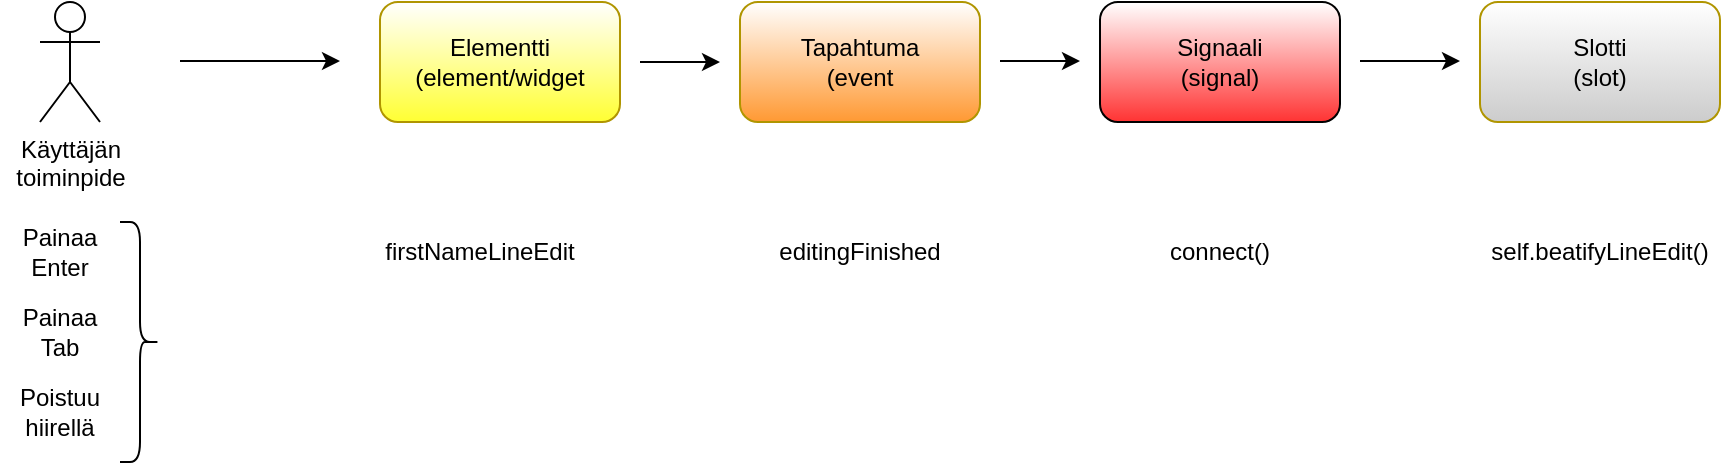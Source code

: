 <mxfile version="24.7.17">
  <diagram name="Page-1" id="IRfoLoD9YuWxFBeTS77E">
    <mxGraphModel dx="1434" dy="956" grid="1" gridSize="10" guides="1" tooltips="1" connect="1" arrows="1" fold="1" page="1" pageScale="1" pageWidth="1169" pageHeight="827" math="0" shadow="0">
      <root>
        <mxCell id="0" />
        <mxCell id="1" parent="0" />
        <mxCell id="EIH9bf3S5vhwDd3wQUSE-1" value="Käyttäjän&lt;div&gt;toiminpide&lt;/div&gt;" style="shape=umlActor;verticalLabelPosition=bottom;verticalAlign=top;html=1;outlineConnect=0;" vertex="1" parent="1">
          <mxGeometry x="50" y="170" width="30" height="60" as="geometry" />
        </mxCell>
        <mxCell id="EIH9bf3S5vhwDd3wQUSE-2" value="" style="endArrow=classic;html=1;rounded=0;" edge="1" parent="1">
          <mxGeometry width="50" height="50" relative="1" as="geometry">
            <mxPoint x="140" y="199.5" as="sourcePoint" />
            <mxPoint x="200" y="199.5" as="targetPoint" />
            <Array as="points">
              <mxPoint x="170" y="199.5" />
              <mxPoint x="120" y="199.5" />
            </Array>
          </mxGeometry>
        </mxCell>
        <mxCell id="EIH9bf3S5vhwDd3wQUSE-3" value="Elementti&lt;div&gt;(element/widget&lt;/div&gt;" style="rounded=1;whiteSpace=wrap;html=1;fillColor=#FFFFFF;fontColor=#000000;strokeColor=#B09500;gradientColor=#FFFF33;" vertex="1" parent="1">
          <mxGeometry x="220" y="170" width="120" height="60" as="geometry" />
        </mxCell>
        <mxCell id="EIH9bf3S5vhwDd3wQUSE-5" value="Tapahtuma&lt;div&gt;(event&lt;/div&gt;" style="rounded=1;whiteSpace=wrap;html=1;fillColor=#FFFFFF;fontColor=#000000;strokeColor=#B09500;gradientColor=#FF9933;" vertex="1" parent="1">
          <mxGeometry x="400" y="170" width="120" height="60" as="geometry" />
        </mxCell>
        <mxCell id="EIH9bf3S5vhwDd3wQUSE-6" value="Signaali&lt;div&gt;(signal)&lt;/div&gt;" style="rounded=1;whiteSpace=wrap;html=1;gradientColor=#FF3333;" vertex="1" parent="1">
          <mxGeometry x="580" y="170" width="120" height="60" as="geometry" />
        </mxCell>
        <mxCell id="EIH9bf3S5vhwDd3wQUSE-7" value="Slotti&lt;div&gt;(slot)&lt;/div&gt;" style="rounded=1;whiteSpace=wrap;html=1;fillColor=#FFFFFF;fontColor=#000000;strokeColor=#B09500;gradientColor=#CCCCCC;" vertex="1" parent="1">
          <mxGeometry x="770" y="170" width="120" height="60" as="geometry" />
        </mxCell>
        <mxCell id="EIH9bf3S5vhwDd3wQUSE-9" value="" style="endArrow=classic;html=1;rounded=0;" edge="1" parent="1">
          <mxGeometry width="50" height="50" relative="1" as="geometry">
            <mxPoint x="350" y="200" as="sourcePoint" />
            <mxPoint x="390" y="200" as="targetPoint" />
            <Array as="points">
              <mxPoint x="390" y="200" />
            </Array>
          </mxGeometry>
        </mxCell>
        <mxCell id="EIH9bf3S5vhwDd3wQUSE-10" value="" style="endArrow=classic;html=1;rounded=0;" edge="1" parent="1">
          <mxGeometry width="50" height="50" relative="1" as="geometry">
            <mxPoint x="530" y="199.5" as="sourcePoint" />
            <mxPoint x="570" y="199.5" as="targetPoint" />
            <Array as="points">
              <mxPoint x="550" y="199.5" />
              <mxPoint x="570" y="199.5" />
            </Array>
          </mxGeometry>
        </mxCell>
        <mxCell id="EIH9bf3S5vhwDd3wQUSE-11" value="" style="endArrow=classic;html=1;rounded=0;" edge="1" parent="1">
          <mxGeometry width="50" height="50" relative="1" as="geometry">
            <mxPoint x="720" y="199.5" as="sourcePoint" />
            <mxPoint x="760" y="199.5" as="targetPoint" />
            <Array as="points">
              <mxPoint x="710" y="199.5" />
              <mxPoint x="760" y="199.5" />
            </Array>
          </mxGeometry>
        </mxCell>
        <mxCell id="EIH9bf3S5vhwDd3wQUSE-12" value="Painaa&lt;div&gt;Enter&lt;/div&gt;" style="text;html=1;align=center;verticalAlign=middle;whiteSpace=wrap;rounded=0;" vertex="1" parent="1">
          <mxGeometry x="30" y="280" width="60" height="30" as="geometry" />
        </mxCell>
        <mxCell id="EIH9bf3S5vhwDd3wQUSE-13" value="firstNameLineEdit" style="text;html=1;align=center;verticalAlign=middle;whiteSpace=wrap;rounded=0;" vertex="1" parent="1">
          <mxGeometry x="240" y="280" width="60" height="30" as="geometry" />
        </mxCell>
        <mxCell id="EIH9bf3S5vhwDd3wQUSE-14" value="editingFinished" style="text;html=1;align=center;verticalAlign=middle;whiteSpace=wrap;rounded=0;" vertex="1" parent="1">
          <mxGeometry x="430" y="280" width="60" height="30" as="geometry" />
        </mxCell>
        <mxCell id="EIH9bf3S5vhwDd3wQUSE-15" value="Painaa&lt;div&gt;Tab&lt;/div&gt;" style="text;html=1;align=center;verticalAlign=middle;whiteSpace=wrap;rounded=0;" vertex="1" parent="1">
          <mxGeometry x="30" y="320" width="60" height="30" as="geometry" />
        </mxCell>
        <mxCell id="EIH9bf3S5vhwDd3wQUSE-16" value="Poistuu&lt;div&gt;hiirellä&lt;/div&gt;" style="text;html=1;align=center;verticalAlign=middle;whiteSpace=wrap;rounded=0;" vertex="1" parent="1">
          <mxGeometry x="30" y="360" width="60" height="30" as="geometry" />
        </mxCell>
        <mxCell id="EIH9bf3S5vhwDd3wQUSE-17" value="connect()" style="text;html=1;align=center;verticalAlign=middle;whiteSpace=wrap;rounded=0;" vertex="1" parent="1">
          <mxGeometry x="610" y="280" width="60" height="30" as="geometry" />
        </mxCell>
        <mxCell id="EIH9bf3S5vhwDd3wQUSE-18" value="self.beatifyLineEdit()" style="text;html=1;align=center;verticalAlign=middle;whiteSpace=wrap;rounded=0;" vertex="1" parent="1">
          <mxGeometry x="800" y="280" width="60" height="30" as="geometry" />
        </mxCell>
        <mxCell id="EIH9bf3S5vhwDd3wQUSE-19" value="" style="shape=curlyBracket;whiteSpace=wrap;html=1;rounded=1;flipH=1;labelPosition=right;verticalLabelPosition=middle;align=left;verticalAlign=middle;" vertex="1" parent="1">
          <mxGeometry x="90" y="280" width="20" height="120" as="geometry" />
        </mxCell>
      </root>
    </mxGraphModel>
  </diagram>
</mxfile>
